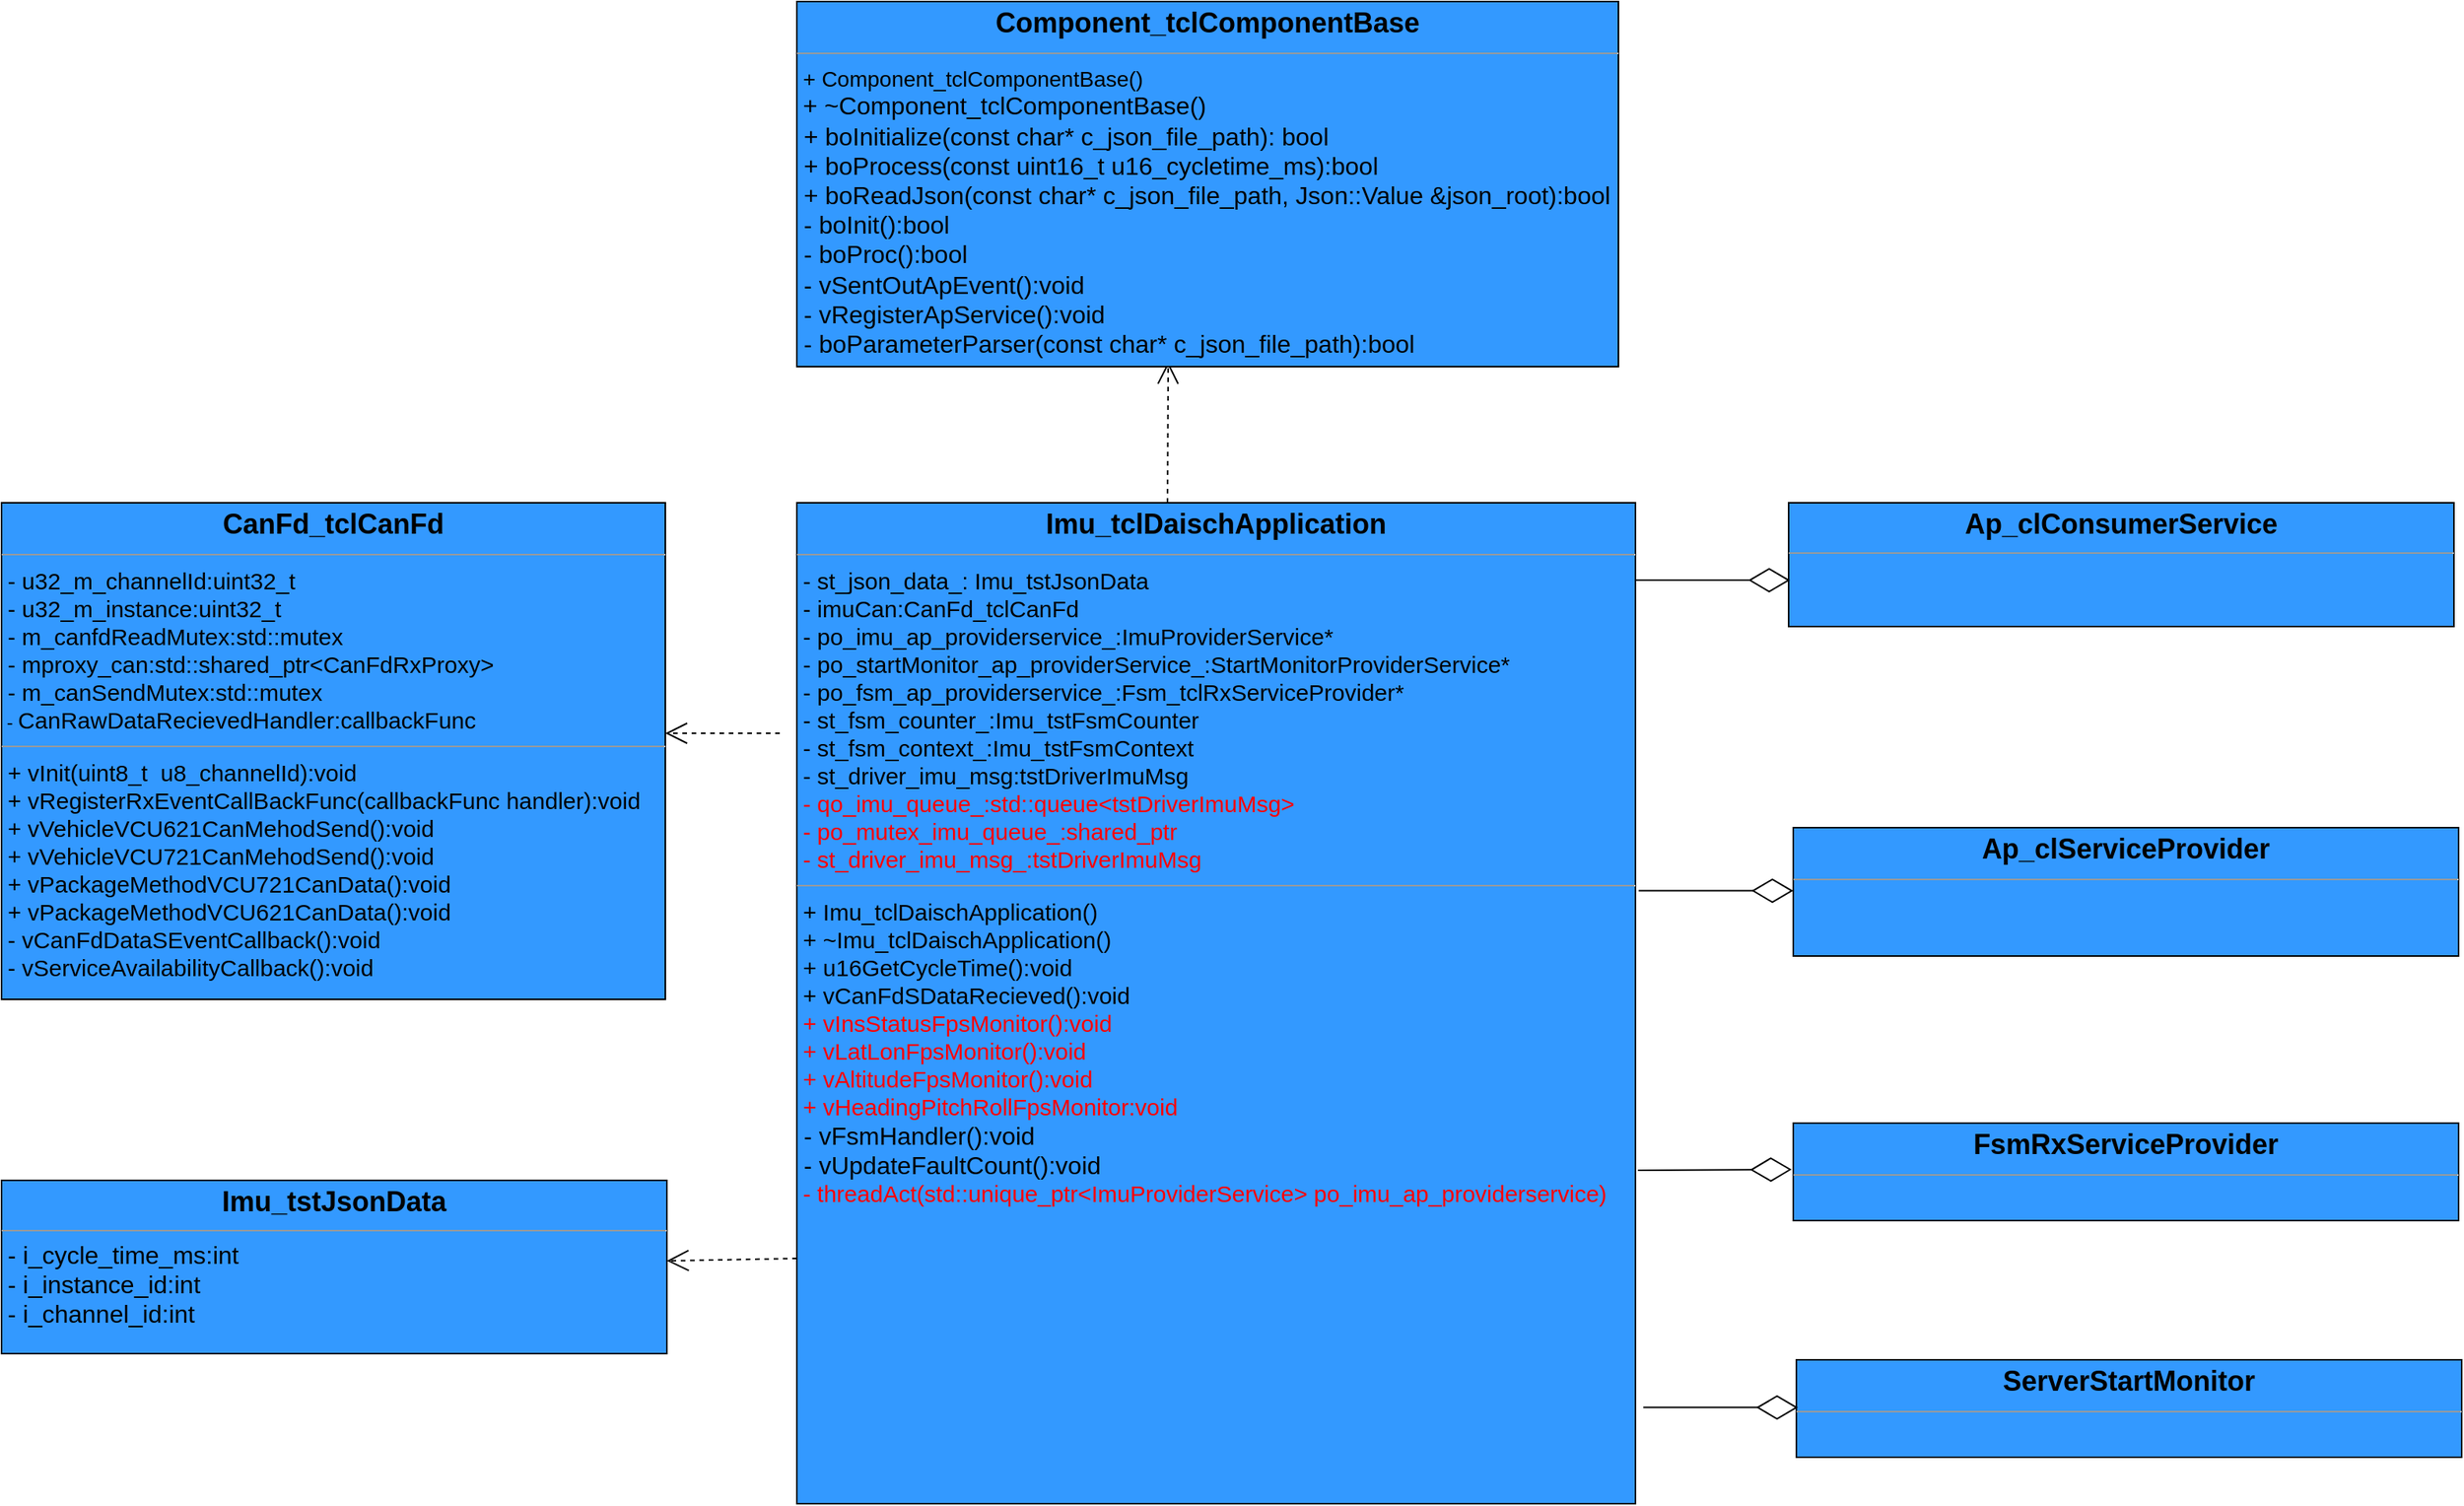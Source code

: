<mxfile version="20.6.0" type="github">
  <diagram id="zqbauPjEBLRnJutwsxev" name="第 1 页">
    <mxGraphModel dx="1730" dy="965" grid="0" gridSize="10" guides="1" tooltips="1" connect="1" arrows="1" fold="1" page="1" pageScale="1" pageWidth="3300" pageHeight="4681" math="0" shadow="0">
      <root>
        <mxCell id="0" />
        <mxCell id="1" parent="0" />
        <mxCell id="D_3lXyYGzm1cd2-Fkn1J-19" value="&lt;p style=&quot;margin: 4px 0px 0px; text-align: center;&quot;&gt;&lt;font style=&quot;&quot;&gt;&lt;b style=&quot;&quot;&gt;&lt;font style=&quot;font-size: 18px;&quot;&gt;Imu_tclDaischApplication&lt;/font&gt;&lt;/b&gt;&lt;br&gt;&lt;/font&gt;&lt;/p&gt;&lt;hr size=&quot;1&quot; style=&quot;font-size: 15px&quot;&gt;&lt;p style=&quot;margin: 0px 0px 0px 4px ; font-size: 15px&quot;&gt;- st_json_data_:&amp;nbsp;Imu_tstJsonData&lt;/p&gt;&lt;p style=&quot;margin: 0px 0px 0px 4px ; font-size: 15px&quot;&gt;&lt;font style=&quot;font-size: 15px&quot;&gt;- imuCan:CanFd_tclCanFd&lt;/font&gt;&lt;/p&gt;&lt;p style=&quot;margin: 0px 0px 0px 4px ; font-size: 15px&quot;&gt;&lt;font style=&quot;font-size: 15px&quot;&gt;- po_imu_ap_providerservice_:ImuProviderService*&lt;/font&gt;&lt;/p&gt;&lt;p style=&quot;margin: 0px 0px 0px 4px ; font-size: 15px&quot;&gt;&lt;font style=&quot;font-size: 15px&quot;&gt;- po_startMonitor_ap_providerService_:StartMonitorProviderService*&lt;/font&gt;&lt;/p&gt;&lt;p style=&quot;margin: 0px 0px 0px 4px ; font-size: 15px&quot;&gt;&lt;font style=&quot;font-size: 15px&quot;&gt;-&amp;nbsp;po_fsm_ap_providerservice_:Fsm_tclRxServiceProvider*&lt;/font&gt;&lt;/p&gt;&lt;p style=&quot;margin: 0px 0px 0px 4px ; font-size: 15px&quot;&gt;&lt;font style=&quot;font-size: 15px&quot;&gt;- st_fsm_counter_:Imu_tstFsmCounter&lt;/font&gt;&lt;/p&gt;&lt;p style=&quot;margin: 0px 0px 0px 4px ; font-size: 15px&quot;&gt;&lt;font style=&quot;font-size: 15px&quot;&gt;- st_fsm_context_:Imu_tstFsmContext&lt;/font&gt;&lt;/p&gt;&lt;p style=&quot;margin: 0px 0px 0px 4px ; font-size: 15px&quot;&gt;&lt;font style=&quot;font-size: 15px&quot;&gt;- st_driver_imu_msg:tstDriverImuMsg&lt;/font&gt;&lt;/p&gt;&lt;p style=&quot;margin: 0px 0px 0px 4px ; font-size: 15px&quot;&gt;&lt;font color=&quot;#ff0000&quot;&gt;-&amp;nbsp;qo_imu_queue_:std::queue&amp;lt;tstDriverImuMsg&amp;gt;&lt;/font&gt;&lt;/p&gt;&lt;p style=&quot;margin: 0px 0px 0px 4px ; font-size: 15px&quot;&gt;&lt;font color=&quot;#ff0000&quot;&gt;-&amp;nbsp;po_mutex_imu_queue_:shared_ptr&lt;/font&gt;&lt;/p&gt;&lt;p style=&quot;margin: 0px 0px 0px 4px ; font-size: 15px&quot;&gt;&lt;font color=&quot;#ff0000&quot;&gt;-&amp;nbsp;st_driver_imu_msg_:tstDriverImuMsg&lt;/font&gt;&lt;/p&gt;&lt;hr size=&quot;1&quot; style=&quot;font-size: 15px&quot;&gt;&lt;p style=&quot;margin: 0px 0px 0px 4px; font-size: 15px;&quot;&gt;&lt;font style=&quot;font-size: 15px&quot;&gt;+&amp;nbsp;Imu_tclDaischApplication()&lt;/font&gt;&lt;/p&gt;&lt;p style=&quot;margin: 0px 0px 0px 4px ; font-size: 15px&quot;&gt;&lt;font style=&quot;font-size: 15px&quot;&gt;+&amp;nbsp;~Imu_tclDaischApplication()&lt;/font&gt;&lt;/p&gt;&lt;p style=&quot;margin: 0px 0px 0px 4px ; font-size: 15px&quot;&gt;&lt;font style=&quot;font-size: 15px&quot;&gt;+&amp;nbsp;u16GetCycleTime():void&lt;/font&gt;&lt;/p&gt;&lt;p style=&quot;margin: 0px 0px 0px 4px ; font-size: 15px&quot;&gt;&lt;font style=&quot;font-size: 15px&quot;&gt;+&amp;nbsp;vCanFdSDataRecieved():void&lt;/font&gt;&lt;/p&gt;&lt;p style=&quot;margin: 0px 0px 0px 4px ; font-size: 15px&quot;&gt;&lt;font color=&quot;#ff0000&quot; style=&quot;font-size: 15px&quot;&gt;+&amp;nbsp;vInsStatusFpsMonitor():void&lt;/font&gt;&lt;/p&gt;&lt;p style=&quot;margin: 0px 0px 0px 4px;&quot;&gt;&lt;span style=&quot;background-color: initial;&quot;&gt;&lt;span style=&quot;font-size: 15px;&quot;&gt;&lt;font color=&quot;#ff0000&quot;&gt;+ vLatLonFpsMonitor():void&lt;/font&gt;&lt;/span&gt;&lt;/span&gt;&lt;/p&gt;&lt;p style=&quot;margin: 0px 0px 0px 4px ; font-size: 15px&quot;&gt;&lt;font color=&quot;#ff0000&quot; style=&quot;font-size: 15px&quot;&gt;+ vAltitudeFpsMonitor():void&lt;/font&gt;&lt;/p&gt;&lt;p style=&quot;margin: 0px 0px 0px 4px ; font-size: 15px&quot;&gt;&lt;font color=&quot;#ff0000&quot; style=&quot;font-size: 15px&quot;&gt;+&amp;nbsp;vHeadingPitchRollFpsMonitor:void&lt;/font&gt;&lt;/p&gt;&lt;span style=&quot;font-size: medium;&quot;&gt;&amp;nbsp;-&amp;nbsp;vFsmHandler():void&lt;/span&gt;&lt;br style=&quot;font-size: medium;&quot;&gt;&lt;span style=&quot;font-size: medium;&quot;&gt;&amp;nbsp;- vUpdateFaultCount():void&lt;/span&gt;&lt;p style=&quot;margin: 0px 0px 0px 4px ; font-size: 15px&quot;&gt;&lt;font color=&quot;#ff0000&quot; style=&quot;font-size: 15px&quot;&gt;-&amp;nbsp;threadAct(std::unique_ptr&amp;lt;ImuProviderService&amp;gt; po_imu_ap_providerservice)&lt;/font&gt;&lt;/p&gt;&lt;p style=&quot;margin: 0px 0px 0px 4px ; font-size: 15px&quot;&gt;&lt;br&gt;&lt;/p&gt;" style="verticalAlign=top;align=left;overflow=fill;fontSize=12;fontFamily=Helvetica;html=1;fillColor=#3399FF;" vertex="1" parent="1">
          <mxGeometry x="739" y="381" width="542" height="647" as="geometry" />
        </mxCell>
        <mxCell id="D_3lXyYGzm1cd2-Fkn1J-20" value="" style="endArrow=open;endSize=12;dashed=1;html=1;rounded=0;fontSize=15;" edge="1" parent="1">
          <mxGeometry width="160" relative="1" as="geometry">
            <mxPoint x="728.0" y="530.0" as="sourcePoint" />
            <mxPoint x="654" y="530.0" as="targetPoint" />
            <Array as="points" />
          </mxGeometry>
        </mxCell>
        <mxCell id="D_3lXyYGzm1cd2-Fkn1J-21" value="" style="endArrow=open;endSize=12;dashed=1;html=1;rounded=0;fontSize=15;exitX=0;exitY=0.755;exitDx=0;exitDy=0;exitPerimeter=0;" edge="1" parent="1" source="D_3lXyYGzm1cd2-Fkn1J-19" target="D_3lXyYGzm1cd2-Fkn1J-24">
          <mxGeometry width="160" relative="1" as="geometry">
            <mxPoint x="728" y="897" as="sourcePoint" />
            <mxPoint x="654" y="897" as="targetPoint" />
            <Array as="points" />
          </mxGeometry>
        </mxCell>
        <mxCell id="D_3lXyYGzm1cd2-Fkn1J-22" value="" style="endArrow=open;endSize=12;dashed=1;html=1;rounded=0;fontSize=15;exitX=0.442;exitY=0;exitDx=0;exitDy=0;exitPerimeter=0;" edge="1" parent="1" source="D_3lXyYGzm1cd2-Fkn1J-19">
          <mxGeometry width="160" relative="1" as="geometry">
            <mxPoint x="715" y="339" as="sourcePoint" />
            <mxPoint x="979" y="290.0" as="targetPoint" />
            <Array as="points" />
          </mxGeometry>
        </mxCell>
        <mxCell id="D_3lXyYGzm1cd2-Fkn1J-23" value="&lt;p style=&quot;margin: 4px 0px 0px ; text-align: center&quot;&gt;&lt;font style=&quot;font-size: 18px&quot;&gt;&lt;b&gt;CanFd_tclCanFd&lt;/b&gt;&lt;br&gt;&lt;/font&gt;&lt;/p&gt;&lt;hr size=&quot;1&quot; style=&quot;font-size: 15px&quot;&gt;&lt;p style=&quot;margin: 0px 0px 0px 4px ; font-size: 15px&quot;&gt;&lt;span&gt;- u32_m_channelId:uint32_t&lt;/span&gt;&lt;br&gt;&lt;/p&gt;&lt;p style=&quot;margin: 0px 0px 0px 4px ; font-size: 15px&quot;&gt;-&amp;nbsp;u32_m_instance:uint32_t&lt;/p&gt;&lt;p style=&quot;margin: 0px 0px 0px 4px ; font-size: 15px&quot;&gt;-&amp;nbsp;m_canfdReadMutex:std::mutex&lt;/p&gt;&lt;p style=&quot;margin: 0px 0px 0px 4px ; font-size: 15px&quot;&gt;-&amp;nbsp;mproxy_can:std::shared_ptr&amp;lt;CanFdRxProxy&amp;gt;&lt;/p&gt;&lt;p style=&quot;margin: 0px 0px 0px 4px ; font-size: 15px&quot;&gt;-&amp;nbsp;m_canSendMutex:std::mutex&lt;/p&gt;&amp;nbsp;-&amp;nbsp;&lt;font style=&quot;font-size: 15px&quot;&gt;CanRawDataRecievedHandler:callbackFunc&lt;/font&gt;&lt;br&gt;&lt;hr size=&quot;1&quot; style=&quot;font-size: 15px&quot;&gt;&lt;p style=&quot;margin: 0px 0px 0px 4px ; font-size: 15px&quot;&gt;+&amp;nbsp;vInit(uint8_t&amp;nbsp; u8_channelId):void&lt;/p&gt;&lt;p style=&quot;margin: 0px 0px 0px 4px ; font-size: 15px&quot;&gt;+&amp;nbsp;vRegisterRxEventCallBackFunc(callbackFunc handler):void&lt;/p&gt;&lt;p style=&quot;margin: 0px 0px 0px 4px&quot;&gt;&lt;span&gt;&lt;span style=&quot;font-size: 15px&quot;&gt;+ vVehicleVCU621CanMehodSend():void&lt;/span&gt;&lt;/span&gt;&lt;br&gt;&lt;/p&gt;&lt;p style=&quot;margin: 0px 0px 0px 4px ; font-size: 15px&quot;&gt;+&amp;nbsp;vVehicleVCU721CanMehodSend():void&lt;/p&gt;&lt;p style=&quot;margin: 0px 0px 0px 4px ; font-size: 15px&quot;&gt;+&amp;nbsp;vPackageMethodVCU721CanData():void&lt;/p&gt;&lt;p style=&quot;margin: 0px 0px 0px 4px ; font-size: 15px&quot;&gt;+&amp;nbsp;vPackageMethodVCU621CanData():void&lt;/p&gt;&lt;p style=&quot;margin: 0px 0px 0px 4px ; font-size: 15px&quot;&gt;-&amp;nbsp;vCanFdDataSEventCallback():void&lt;/p&gt;&lt;p style=&quot;margin: 0px 0px 0px 4px ; font-size: 15px&quot;&gt;-&amp;nbsp;vServiceAvailabilityCallback():void&lt;/p&gt;&lt;p style=&quot;margin: 0px 0px 0px 4px ; font-size: 15px&quot;&gt;&lt;font style=&quot;font-size: 15px&quot;&gt;&lt;br&gt;&lt;/font&gt;&lt;/p&gt;&lt;p style=&quot;margin: 0px 0px 0px 4px ; font-size: 15px&quot;&gt;&lt;br&gt;&lt;/p&gt;" style="verticalAlign=top;align=left;overflow=fill;fontSize=12;fontFamily=Helvetica;html=1;fillColor=#3399FF;" vertex="1" parent="1">
          <mxGeometry x="225" y="381" width="429" height="321" as="geometry" />
        </mxCell>
        <mxCell id="D_3lXyYGzm1cd2-Fkn1J-24" value="&lt;p style=&quot;margin: 4px 0px 0px ; text-align: center&quot;&gt;&lt;font style=&quot;font-size: 18px&quot;&gt;&lt;b&gt;Imu_tstJsonData&lt;/b&gt;&lt;br&gt;&lt;/font&gt;&lt;/p&gt;&lt;hr size=&quot;1&quot;&gt;&lt;p style=&quot;margin: 0px 0px 0px 4px&quot;&gt;&lt;font size=&quot;3&quot;&gt;- i_cycle_time_ms:int&lt;br&gt;&lt;/font&gt;&lt;/p&gt;&lt;p style=&quot;margin: 0px 0px 0px 4px&quot;&gt;&lt;font size=&quot;3&quot;&gt;- i_instance_id:int&lt;/font&gt;&lt;/p&gt;&lt;p style=&quot;margin: 0px 0px 0px 4px&quot;&gt;&lt;font size=&quot;3&quot;&gt;-&amp;nbsp;i_channel_id:int&lt;/font&gt;&lt;/p&gt;&lt;font size=&quot;3&quot;&gt;&lt;br&gt;&lt;/font&gt;&lt;p style=&quot;margin: 0px 0px 0px 4px&quot;&gt;&lt;font size=&quot;3&quot;&gt;&lt;br&gt;&lt;/font&gt;&lt;/p&gt;&lt;p style=&quot;margin: 0px 0px 0px 4px&quot;&gt;&lt;font size=&quot;3&quot;&gt;&lt;br&gt;&lt;/font&gt;&lt;/p&gt;&lt;p style=&quot;margin: 0px 0px 0px 4px ; font-size: 15px&quot;&gt;&lt;br&gt;&lt;/p&gt;" style="verticalAlign=top;align=left;overflow=fill;fontSize=12;fontFamily=Helvetica;html=1;fillColor=#3399FF;" vertex="1" parent="1">
          <mxGeometry x="225" y="819" width="430" height="112" as="geometry" />
        </mxCell>
        <mxCell id="D_3lXyYGzm1cd2-Fkn1J-25" value="&lt;p style=&quot;margin: 4px 0px 0px ; text-align: center&quot;&gt;&lt;font&gt;&lt;b&gt;&lt;font style=&quot;font-size: 18px&quot;&gt;Component_tclComponentBase&lt;/font&gt;&lt;/b&gt;&lt;br&gt;&lt;/font&gt;&lt;/p&gt;&lt;hr size=&quot;1&quot; style=&quot;font-size: 15px&quot;&gt;&lt;p style=&quot;margin: 0px 0px 0px 4px&quot;&gt;&lt;font style=&quot;font-size: 14px&quot;&gt;+ Component_tclComponentBase()&lt;/font&gt;&lt;/p&gt;&lt;p style=&quot;margin: 0px 0px 0px 4px&quot;&gt;&lt;font size=&quot;3&quot;&gt;+ ~Component_tclComponentBase()&lt;/font&gt;&lt;/p&gt;&lt;font size=&quot;3&quot;&gt;&lt;font&gt;&amp;nbsp;+ boInitialize(const char* c_json_file_path):&amp;nbsp;bool&lt;br&gt;&amp;nbsp;+ boProcess(const uint16_t u16_cycletime_ms):bool&lt;br&gt;&amp;nbsp;+&amp;nbsp;boReadJson(const char* c_json_file_path, Json::Value &amp;amp;json_root):bool&lt;br&gt;&lt;/font&gt;&lt;font&gt;&amp;nbsp;- boInit():bool&lt;br&gt;&amp;nbsp;- boProc():bool&lt;br&gt;&amp;nbsp;- vSentOutApEvent():void&lt;br&gt;&amp;nbsp;- vRegisterApService():void&lt;br&gt;&amp;nbsp;- boParameterParser(const char* c_json_file_path):bool&lt;br&gt;&lt;/font&gt;&lt;/font&gt;&lt;br&gt;&lt;p style=&quot;margin: 0px 0px 0px 4px ; font-size: 15px&quot;&gt;&lt;br&gt;&lt;/p&gt;" style="verticalAlign=top;align=left;overflow=fill;fontSize=12;fontFamily=Helvetica;html=1;fillColor=#3399FF;" vertex="1" parent="1">
          <mxGeometry x="739" y="57" width="531" height="236" as="geometry" />
        </mxCell>
        <mxCell id="D_3lXyYGzm1cd2-Fkn1J-26" value="&lt;p style=&quot;margin: 4px 0px 0px ; text-align: center&quot;&gt;&lt;font&gt;&lt;span style=&quot;font-size: 18px&quot;&gt;&lt;b&gt;ServerStartMonitor&lt;/b&gt;&lt;/span&gt;&lt;br&gt;&lt;/font&gt;&lt;/p&gt;&lt;hr size=&quot;1&quot; style=&quot;font-size: 15px&quot;&gt;&lt;p style=&quot;margin: 0px 0px 0px 4px&quot;&gt;&lt;br&gt;&lt;/p&gt;&lt;br&gt;&lt;p style=&quot;margin: 0px 0px 0px 4px ; font-size: 15px&quot;&gt;&lt;font style=&quot;font-size: 15px&quot;&gt;&lt;br&gt;&lt;/font&gt;&lt;/p&gt;&lt;p style=&quot;margin: 0px 0px 0px 4px ; font-size: 15px&quot;&gt;&lt;font style=&quot;font-size: 15px&quot;&gt;&lt;br&gt;&lt;/font&gt;&lt;/p&gt;&lt;p style=&quot;margin: 0px 0px 0px 4px ; font-size: 15px&quot;&gt;&lt;br&gt;&lt;/p&gt;" style="verticalAlign=top;align=left;overflow=fill;fontSize=12;fontFamily=Helvetica;html=1;fillColor=#3399FF;" vertex="1" parent="1">
          <mxGeometry x="1385" y="935" width="430" height="63" as="geometry" />
        </mxCell>
        <mxCell id="D_3lXyYGzm1cd2-Fkn1J-27" value="&lt;p style=&quot;margin: 4px 0px 0px ; text-align: center&quot;&gt;&lt;font&gt;&lt;b&gt;&lt;font style=&quot;font-size: 18px&quot;&gt;FsmRxServiceProvider&lt;/font&gt;&lt;/b&gt;&lt;br&gt;&lt;/font&gt;&lt;/p&gt;&lt;hr size=&quot;1&quot; style=&quot;font-size: 15px&quot;&gt;&lt;p style=&quot;margin: 0px 0px 0px 4px&quot;&gt;&lt;br&gt;&lt;/p&gt;&lt;br&gt;&lt;p style=&quot;margin: 0px 0px 0px 4px ; font-size: 15px&quot;&gt;&lt;font style=&quot;font-size: 15px&quot;&gt;&lt;br&gt;&lt;/font&gt;&lt;/p&gt;&lt;p style=&quot;margin: 0px 0px 0px 4px ; font-size: 15px&quot;&gt;&lt;font style=&quot;font-size: 15px&quot;&gt;&lt;br&gt;&lt;/font&gt;&lt;/p&gt;&lt;p style=&quot;margin: 0px 0px 0px 4px ; font-size: 15px&quot;&gt;&lt;br&gt;&lt;/p&gt;" style="verticalAlign=top;align=left;overflow=fill;fontSize=12;fontFamily=Helvetica;html=1;fillColor=#3399FF;" vertex="1" parent="1">
          <mxGeometry x="1383" y="782" width="430" height="63" as="geometry" />
        </mxCell>
        <mxCell id="D_3lXyYGzm1cd2-Fkn1J-28" value="" style="endArrow=diamondThin;endFill=0;endSize=24;html=1;rounded=0;fontSize=18;exitX=1.003;exitY=0.667;exitDx=0;exitDy=0;exitPerimeter=0;" edge="1" parent="1" source="D_3lXyYGzm1cd2-Fkn1J-19">
          <mxGeometry width="160" relative="1" as="geometry">
            <mxPoint x="1294" y="812" as="sourcePoint" />
            <mxPoint x="1382" y="812.0" as="targetPoint" />
          </mxGeometry>
        </mxCell>
        <mxCell id="D_3lXyYGzm1cd2-Fkn1J-29" value="&lt;p style=&quot;margin: 4px 0px 0px ; text-align: center&quot;&gt;&lt;font&gt;&lt;b&gt;&lt;font style=&quot;font-size: 18px&quot;&gt;Ap_clServiceProvider&lt;/font&gt;&lt;/b&gt;&lt;br&gt;&lt;/font&gt;&lt;/p&gt;&lt;hr size=&quot;1&quot; style=&quot;font-size: 15px&quot;&gt;&lt;p style=&quot;margin: 0px 0px 0px 4px&quot;&gt;&lt;br&gt;&lt;/p&gt;&lt;br&gt;&lt;p style=&quot;margin: 0px 0px 0px 4px ; font-size: 15px&quot;&gt;&lt;font style=&quot;font-size: 15px&quot;&gt;&lt;br&gt;&lt;/font&gt;&lt;/p&gt;&lt;p style=&quot;margin: 0px 0px 0px 4px ; font-size: 15px&quot;&gt;&lt;font style=&quot;font-size: 15px&quot;&gt;&lt;br&gt;&lt;/font&gt;&lt;/p&gt;&lt;p style=&quot;margin: 0px 0px 0px 4px ; font-size: 15px&quot;&gt;&lt;br&gt;&lt;/p&gt;" style="verticalAlign=top;align=left;overflow=fill;fontSize=12;fontFamily=Helvetica;html=1;fillColor=#3399FF;" vertex="1" parent="1">
          <mxGeometry x="1383" y="591" width="430" height="83" as="geometry" />
        </mxCell>
        <mxCell id="D_3lXyYGzm1cd2-Fkn1J-30" value="&lt;p style=&quot;margin: 4px 0px 0px ; text-align: center&quot;&gt;&lt;font style=&quot;font-size: 18px&quot;&gt;&lt;b&gt;Ap_clConsumerService&lt;/b&gt;&lt;br&gt;&lt;/font&gt;&lt;/p&gt;&lt;hr size=&quot;1&quot;&gt;&lt;p style=&quot;margin: 0px 0px 0px 4px&quot;&gt;&lt;font size=&quot;3&quot;&gt;&lt;br&gt;&lt;/font&gt;&lt;/p&gt;&lt;font size=&quot;3&quot;&gt;&lt;br&gt;&lt;/font&gt;&lt;p style=&quot;margin: 0px 0px 0px 4px&quot;&gt;&lt;font size=&quot;3&quot;&gt;&lt;br&gt;&lt;/font&gt;&lt;/p&gt;&lt;p style=&quot;margin: 0px 0px 0px 4px&quot;&gt;&lt;font size=&quot;3&quot;&gt;&lt;br&gt;&lt;/font&gt;&lt;/p&gt;&lt;p style=&quot;margin: 0px 0px 0px 4px ; font-size: 15px&quot;&gt;&lt;br&gt;&lt;/p&gt;" style="verticalAlign=top;align=left;overflow=fill;fontSize=12;fontFamily=Helvetica;html=1;fillColor=#3399FF;" vertex="1" parent="1">
          <mxGeometry x="1380" y="381" width="430" height="80" as="geometry" />
        </mxCell>
        <mxCell id="D_3lXyYGzm1cd2-Fkn1J-31" value="" style="endArrow=diamondThin;endFill=0;endSize=24;html=1;rounded=0;fontSize=18;exitX=1.002;exitY=0.631;exitDx=0;exitDy=0;exitPerimeter=0;" edge="1" parent="1">
          <mxGeometry width="160" relative="1" as="geometry">
            <mxPoint x="1286.084" y="965.783" as="sourcePoint" />
            <mxPoint x="1386" y="965.81" as="targetPoint" />
          </mxGeometry>
        </mxCell>
        <mxCell id="D_3lXyYGzm1cd2-Fkn1J-32" value="" style="endArrow=diamondThin;endFill=0;endSize=24;html=1;rounded=0;fontSize=18;exitX=1.002;exitY=0.631;exitDx=0;exitDy=0;exitPerimeter=0;" edge="1" parent="1">
          <mxGeometry width="160" relative="1" as="geometry">
            <mxPoint x="1283.084" y="631.783" as="sourcePoint" />
            <mxPoint x="1383.0" y="631.81" as="targetPoint" />
          </mxGeometry>
        </mxCell>
        <mxCell id="D_3lXyYGzm1cd2-Fkn1J-33" value="" style="endArrow=diamondThin;endFill=0;endSize=24;html=1;rounded=0;fontSize=18;exitX=1.002;exitY=0.631;exitDx=0;exitDy=0;exitPerimeter=0;" edge="1" parent="1">
          <mxGeometry width="160" relative="1" as="geometry">
            <mxPoint x="1281.004" y="431.003" as="sourcePoint" />
            <mxPoint x="1380.92" y="431.03" as="targetPoint" />
          </mxGeometry>
        </mxCell>
      </root>
    </mxGraphModel>
  </diagram>
</mxfile>
